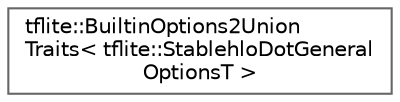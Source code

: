 digraph "Graphical Class Hierarchy"
{
 // LATEX_PDF_SIZE
  bgcolor="transparent";
  edge [fontname=Helvetica,fontsize=10,labelfontname=Helvetica,labelfontsize=10];
  node [fontname=Helvetica,fontsize=10,shape=box,height=0.2,width=0.4];
  rankdir="LR";
  Node0 [id="Node000000",label="tflite::BuiltinOptions2Union\lTraits\< tflite::StablehloDotGeneral\lOptionsT \>",height=0.2,width=0.4,color="grey40", fillcolor="white", style="filled",URL="$structtflite_1_1_builtin_options2_union_traits_3_01tflite_1_1_stablehlo_dot_general_options_t_01_4.html",tooltip=" "];
}
